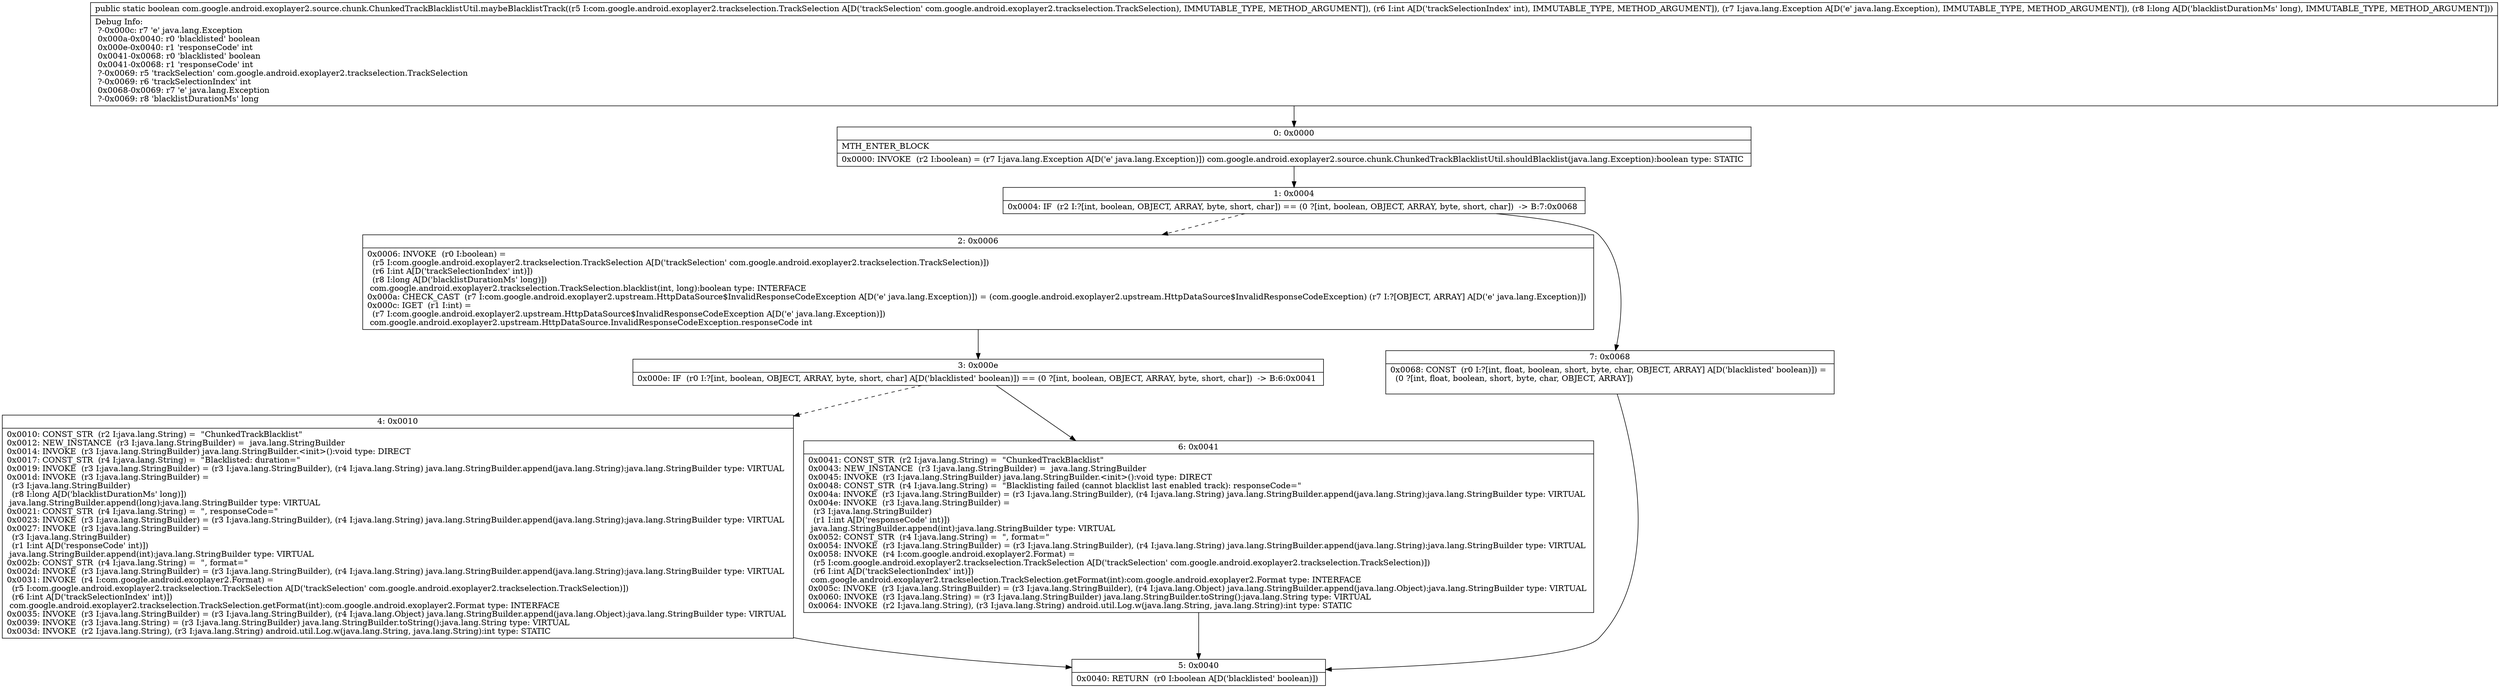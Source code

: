 digraph "CFG forcom.google.android.exoplayer2.source.chunk.ChunkedTrackBlacklistUtil.maybeBlacklistTrack(Lcom\/google\/android\/exoplayer2\/trackselection\/TrackSelection;ILjava\/lang\/Exception;J)Z" {
Node_0 [shape=record,label="{0\:\ 0x0000|MTH_ENTER_BLOCK\l|0x0000: INVOKE  (r2 I:boolean) = (r7 I:java.lang.Exception A[D('e' java.lang.Exception)]) com.google.android.exoplayer2.source.chunk.ChunkedTrackBlacklistUtil.shouldBlacklist(java.lang.Exception):boolean type: STATIC \l}"];
Node_1 [shape=record,label="{1\:\ 0x0004|0x0004: IF  (r2 I:?[int, boolean, OBJECT, ARRAY, byte, short, char]) == (0 ?[int, boolean, OBJECT, ARRAY, byte, short, char])  \-\> B:7:0x0068 \l}"];
Node_2 [shape=record,label="{2\:\ 0x0006|0x0006: INVOKE  (r0 I:boolean) = \l  (r5 I:com.google.android.exoplayer2.trackselection.TrackSelection A[D('trackSelection' com.google.android.exoplayer2.trackselection.TrackSelection)])\l  (r6 I:int A[D('trackSelectionIndex' int)])\l  (r8 I:long A[D('blacklistDurationMs' long)])\l com.google.android.exoplayer2.trackselection.TrackSelection.blacklist(int, long):boolean type: INTERFACE \l0x000a: CHECK_CAST  (r7 I:com.google.android.exoplayer2.upstream.HttpDataSource$InvalidResponseCodeException A[D('e' java.lang.Exception)]) = (com.google.android.exoplayer2.upstream.HttpDataSource$InvalidResponseCodeException) (r7 I:?[OBJECT, ARRAY] A[D('e' java.lang.Exception)]) \l0x000c: IGET  (r1 I:int) = \l  (r7 I:com.google.android.exoplayer2.upstream.HttpDataSource$InvalidResponseCodeException A[D('e' java.lang.Exception)])\l com.google.android.exoplayer2.upstream.HttpDataSource.InvalidResponseCodeException.responseCode int \l}"];
Node_3 [shape=record,label="{3\:\ 0x000e|0x000e: IF  (r0 I:?[int, boolean, OBJECT, ARRAY, byte, short, char] A[D('blacklisted' boolean)]) == (0 ?[int, boolean, OBJECT, ARRAY, byte, short, char])  \-\> B:6:0x0041 \l}"];
Node_4 [shape=record,label="{4\:\ 0x0010|0x0010: CONST_STR  (r2 I:java.lang.String) =  \"ChunkedTrackBlacklist\" \l0x0012: NEW_INSTANCE  (r3 I:java.lang.StringBuilder) =  java.lang.StringBuilder \l0x0014: INVOKE  (r3 I:java.lang.StringBuilder) java.lang.StringBuilder.\<init\>():void type: DIRECT \l0x0017: CONST_STR  (r4 I:java.lang.String) =  \"Blacklisted: duration=\" \l0x0019: INVOKE  (r3 I:java.lang.StringBuilder) = (r3 I:java.lang.StringBuilder), (r4 I:java.lang.String) java.lang.StringBuilder.append(java.lang.String):java.lang.StringBuilder type: VIRTUAL \l0x001d: INVOKE  (r3 I:java.lang.StringBuilder) = \l  (r3 I:java.lang.StringBuilder)\l  (r8 I:long A[D('blacklistDurationMs' long)])\l java.lang.StringBuilder.append(long):java.lang.StringBuilder type: VIRTUAL \l0x0021: CONST_STR  (r4 I:java.lang.String) =  \", responseCode=\" \l0x0023: INVOKE  (r3 I:java.lang.StringBuilder) = (r3 I:java.lang.StringBuilder), (r4 I:java.lang.String) java.lang.StringBuilder.append(java.lang.String):java.lang.StringBuilder type: VIRTUAL \l0x0027: INVOKE  (r3 I:java.lang.StringBuilder) = \l  (r3 I:java.lang.StringBuilder)\l  (r1 I:int A[D('responseCode' int)])\l java.lang.StringBuilder.append(int):java.lang.StringBuilder type: VIRTUAL \l0x002b: CONST_STR  (r4 I:java.lang.String) =  \", format=\" \l0x002d: INVOKE  (r3 I:java.lang.StringBuilder) = (r3 I:java.lang.StringBuilder), (r4 I:java.lang.String) java.lang.StringBuilder.append(java.lang.String):java.lang.StringBuilder type: VIRTUAL \l0x0031: INVOKE  (r4 I:com.google.android.exoplayer2.Format) = \l  (r5 I:com.google.android.exoplayer2.trackselection.TrackSelection A[D('trackSelection' com.google.android.exoplayer2.trackselection.TrackSelection)])\l  (r6 I:int A[D('trackSelectionIndex' int)])\l com.google.android.exoplayer2.trackselection.TrackSelection.getFormat(int):com.google.android.exoplayer2.Format type: INTERFACE \l0x0035: INVOKE  (r3 I:java.lang.StringBuilder) = (r3 I:java.lang.StringBuilder), (r4 I:java.lang.Object) java.lang.StringBuilder.append(java.lang.Object):java.lang.StringBuilder type: VIRTUAL \l0x0039: INVOKE  (r3 I:java.lang.String) = (r3 I:java.lang.StringBuilder) java.lang.StringBuilder.toString():java.lang.String type: VIRTUAL \l0x003d: INVOKE  (r2 I:java.lang.String), (r3 I:java.lang.String) android.util.Log.w(java.lang.String, java.lang.String):int type: STATIC \l}"];
Node_5 [shape=record,label="{5\:\ 0x0040|0x0040: RETURN  (r0 I:boolean A[D('blacklisted' boolean)]) \l}"];
Node_6 [shape=record,label="{6\:\ 0x0041|0x0041: CONST_STR  (r2 I:java.lang.String) =  \"ChunkedTrackBlacklist\" \l0x0043: NEW_INSTANCE  (r3 I:java.lang.StringBuilder) =  java.lang.StringBuilder \l0x0045: INVOKE  (r3 I:java.lang.StringBuilder) java.lang.StringBuilder.\<init\>():void type: DIRECT \l0x0048: CONST_STR  (r4 I:java.lang.String) =  \"Blacklisting failed (cannot blacklist last enabled track): responseCode=\" \l0x004a: INVOKE  (r3 I:java.lang.StringBuilder) = (r3 I:java.lang.StringBuilder), (r4 I:java.lang.String) java.lang.StringBuilder.append(java.lang.String):java.lang.StringBuilder type: VIRTUAL \l0x004e: INVOKE  (r3 I:java.lang.StringBuilder) = \l  (r3 I:java.lang.StringBuilder)\l  (r1 I:int A[D('responseCode' int)])\l java.lang.StringBuilder.append(int):java.lang.StringBuilder type: VIRTUAL \l0x0052: CONST_STR  (r4 I:java.lang.String) =  \", format=\" \l0x0054: INVOKE  (r3 I:java.lang.StringBuilder) = (r3 I:java.lang.StringBuilder), (r4 I:java.lang.String) java.lang.StringBuilder.append(java.lang.String):java.lang.StringBuilder type: VIRTUAL \l0x0058: INVOKE  (r4 I:com.google.android.exoplayer2.Format) = \l  (r5 I:com.google.android.exoplayer2.trackselection.TrackSelection A[D('trackSelection' com.google.android.exoplayer2.trackselection.TrackSelection)])\l  (r6 I:int A[D('trackSelectionIndex' int)])\l com.google.android.exoplayer2.trackselection.TrackSelection.getFormat(int):com.google.android.exoplayer2.Format type: INTERFACE \l0x005c: INVOKE  (r3 I:java.lang.StringBuilder) = (r3 I:java.lang.StringBuilder), (r4 I:java.lang.Object) java.lang.StringBuilder.append(java.lang.Object):java.lang.StringBuilder type: VIRTUAL \l0x0060: INVOKE  (r3 I:java.lang.String) = (r3 I:java.lang.StringBuilder) java.lang.StringBuilder.toString():java.lang.String type: VIRTUAL \l0x0064: INVOKE  (r2 I:java.lang.String), (r3 I:java.lang.String) android.util.Log.w(java.lang.String, java.lang.String):int type: STATIC \l}"];
Node_7 [shape=record,label="{7\:\ 0x0068|0x0068: CONST  (r0 I:?[int, float, boolean, short, byte, char, OBJECT, ARRAY] A[D('blacklisted' boolean)]) = \l  (0 ?[int, float, boolean, short, byte, char, OBJECT, ARRAY])\l \l}"];
MethodNode[shape=record,label="{public static boolean com.google.android.exoplayer2.source.chunk.ChunkedTrackBlacklistUtil.maybeBlacklistTrack((r5 I:com.google.android.exoplayer2.trackselection.TrackSelection A[D('trackSelection' com.google.android.exoplayer2.trackselection.TrackSelection), IMMUTABLE_TYPE, METHOD_ARGUMENT]), (r6 I:int A[D('trackSelectionIndex' int), IMMUTABLE_TYPE, METHOD_ARGUMENT]), (r7 I:java.lang.Exception A[D('e' java.lang.Exception), IMMUTABLE_TYPE, METHOD_ARGUMENT]), (r8 I:long A[D('blacklistDurationMs' long), IMMUTABLE_TYPE, METHOD_ARGUMENT]))  | Debug Info:\l  ?\-0x000c: r7 'e' java.lang.Exception\l  0x000a\-0x0040: r0 'blacklisted' boolean\l  0x000e\-0x0040: r1 'responseCode' int\l  0x0041\-0x0068: r0 'blacklisted' boolean\l  0x0041\-0x0068: r1 'responseCode' int\l  ?\-0x0069: r5 'trackSelection' com.google.android.exoplayer2.trackselection.TrackSelection\l  ?\-0x0069: r6 'trackSelectionIndex' int\l  0x0068\-0x0069: r7 'e' java.lang.Exception\l  ?\-0x0069: r8 'blacklistDurationMs' long\l}"];
MethodNode -> Node_0;
Node_0 -> Node_1;
Node_1 -> Node_2[style=dashed];
Node_1 -> Node_7;
Node_2 -> Node_3;
Node_3 -> Node_4[style=dashed];
Node_3 -> Node_6;
Node_4 -> Node_5;
Node_6 -> Node_5;
Node_7 -> Node_5;
}

